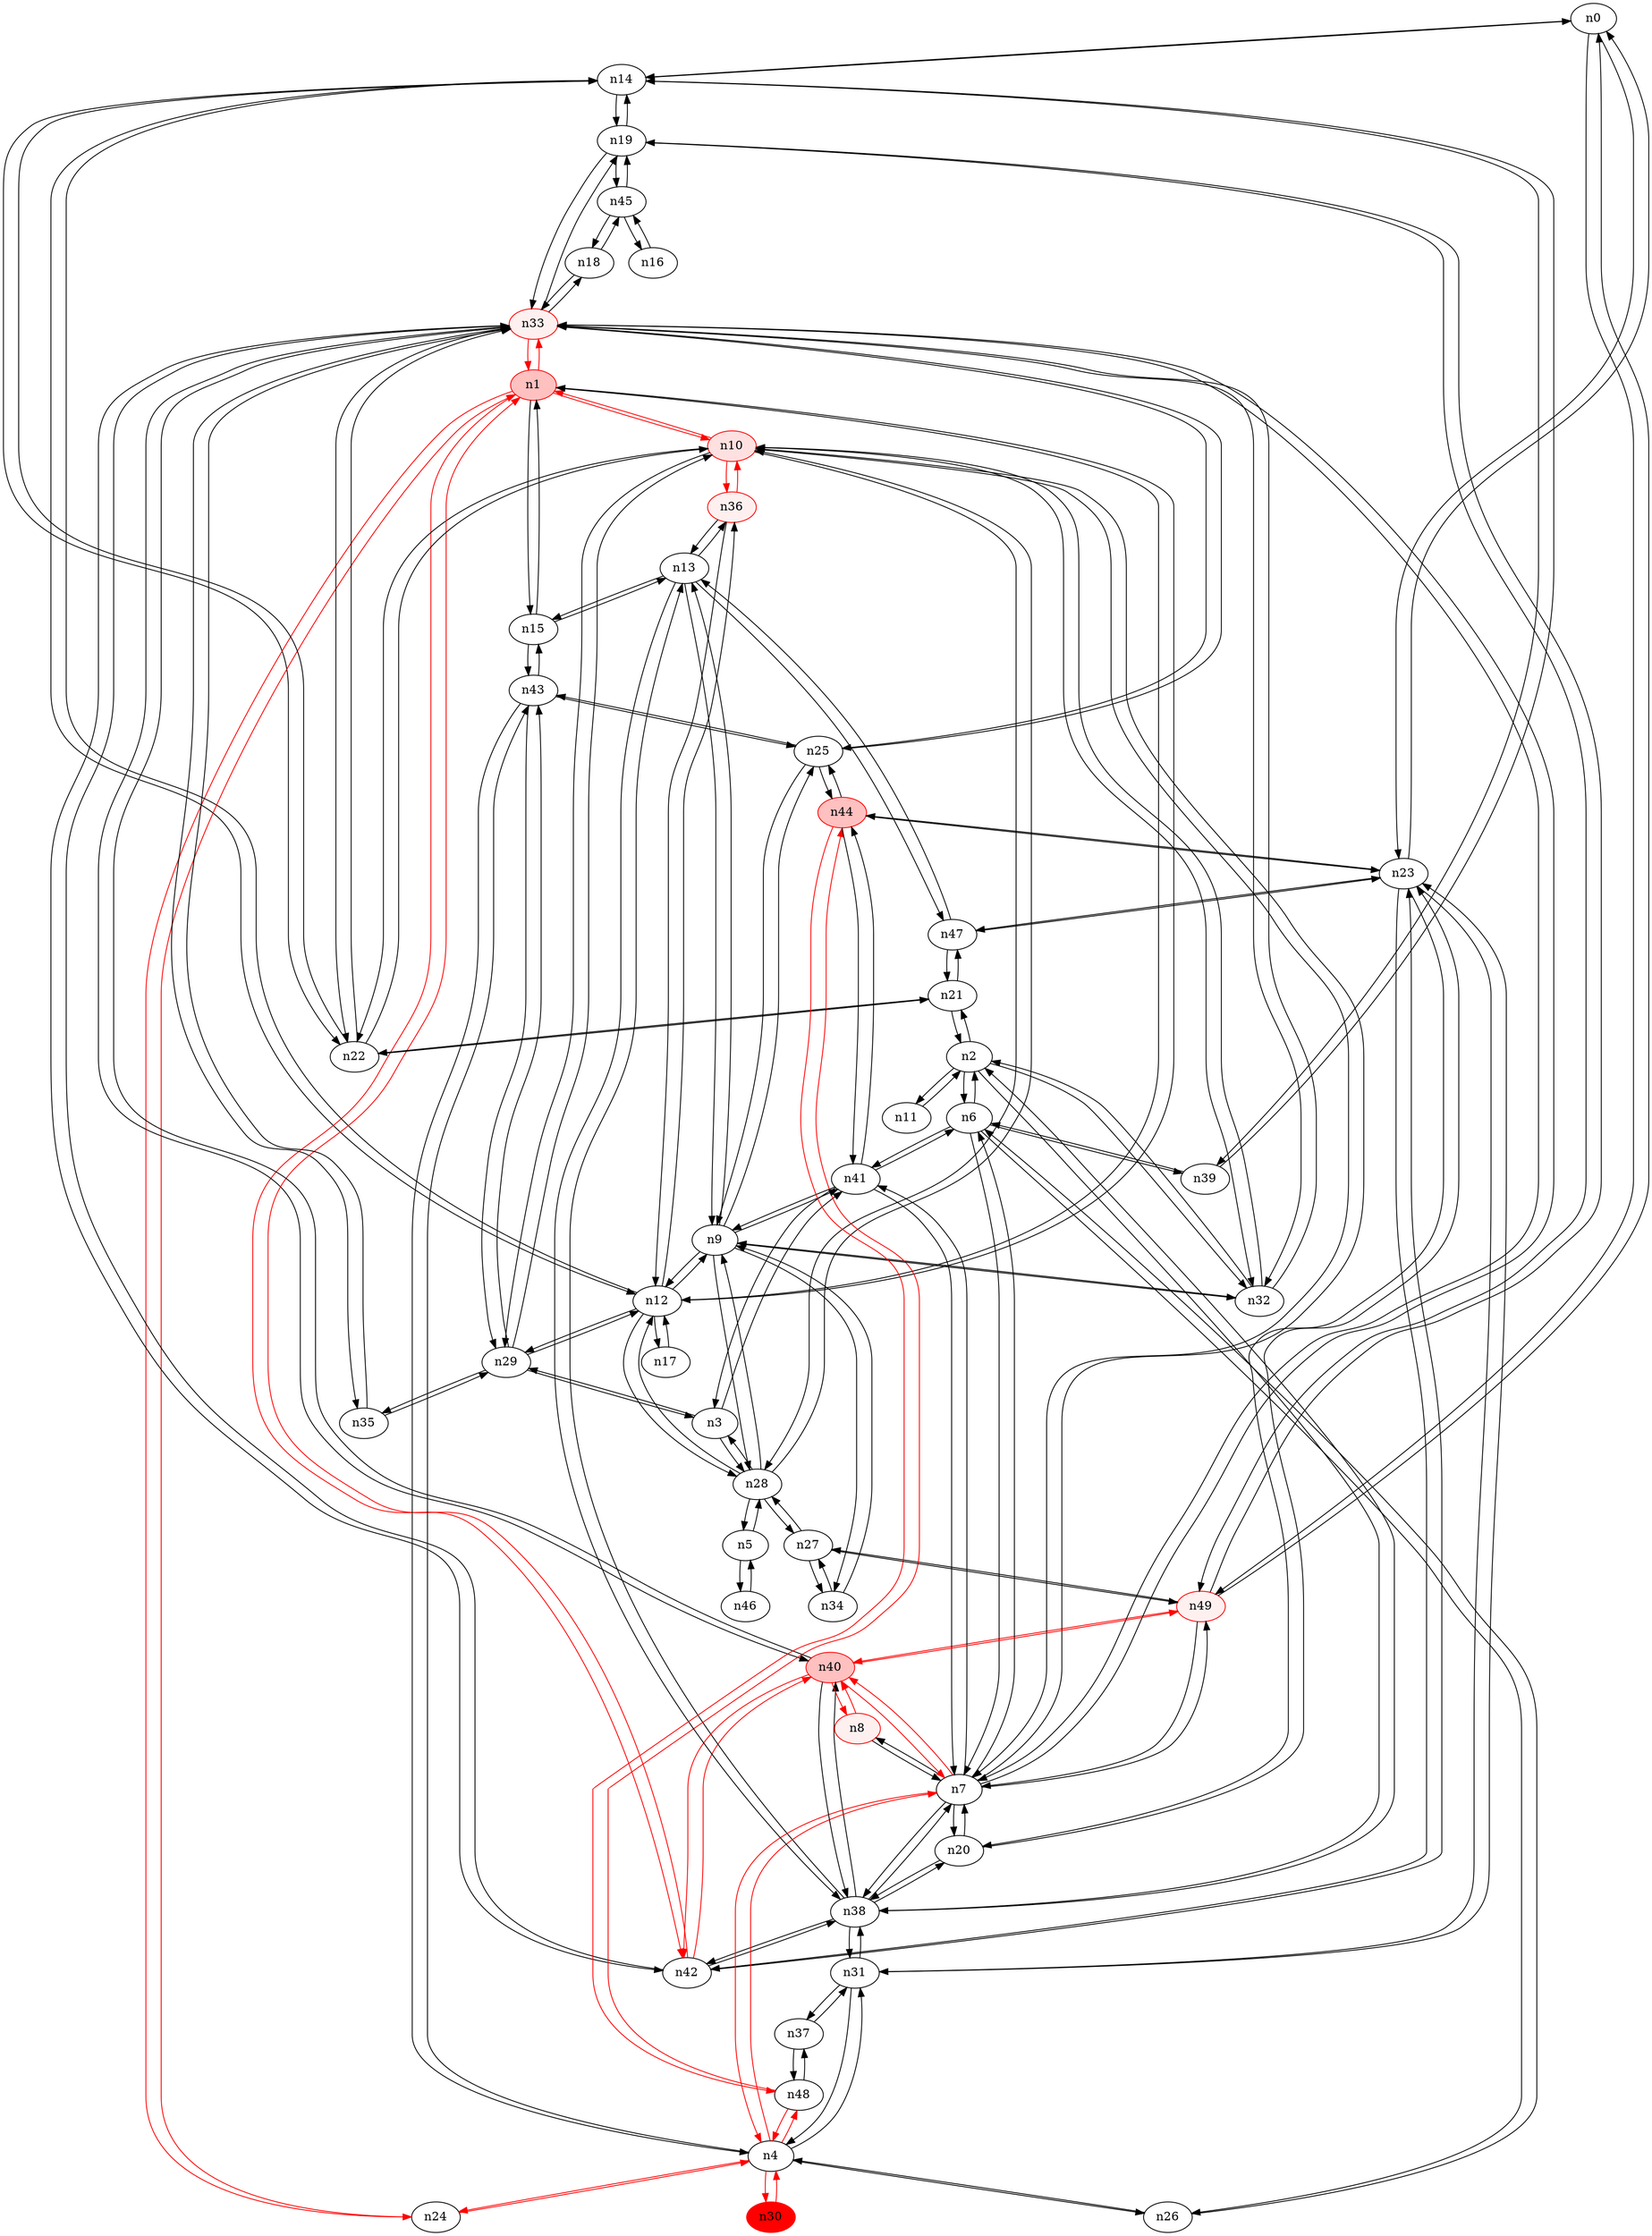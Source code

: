 strict digraph {
n0 [type=switch];
n14 [type=switch];
n23 [type=switch];
n49 [type=host, color="#FF0000", style=filled, fillcolor="#FFF0F0"];
n1 [type=switch, color="#FF0000", style=filled, fillcolor="#FFC0C0"];
n10 [type=switch, color="#FF0000", style=filled, fillcolor="#FFE0E0"];
n12 [type=switch];
n15 [type=switch];
n24 [type=switch];
n33 [type=host, color="#FF0000", style=filled, fillcolor="#FFF0F0"];
n42 [type=switch];
n2 [type=switch];
n6 [type=switch];
n11 [type=switch];
n21 [type=switch];
n32 [type=switch];
n38 [type=switch];
n3 [type=switch];
n28 [type=switch];
n29 [type=switch];
n41 [type=switch];
n4 [type=switch];
n7 [type=switch];
n26 [type=switch];
n30 [type=switch, color="#FF0000", style=filled, fillcolor="#FF0000"];
n31 [type=switch];
n43 [type=switch];
n48 [type=switch];
n5 [type=switch];
n46 [type=switch];
n39 [type=switch];
n8 [type=host, color="#FF0000", style=filled, fillcolor="#FFF0F0"];
n20 [type=switch];
n40 [type=host, color="#FF0000", style=filled, fillcolor="#FFC0C0"];
n9 [type=switch];
n13 [type=switch];
n25 [type=switch];
n34 [type=switch];
n22 [type=switch];
n36 [type=host, color="#FF0000", style=filled, fillcolor="#FFF0F0"];
n17 [type=switch];
n47 [type=switch];
n19 [type=switch];
n16 [type=switch];
n45 [type=switch];
n18 [type=switch];
n44 [type=host, color="#FF0000", style=filled, fillcolor="#FFC0C0"];
n27 [type=switch];
n35 [type=switch];
n37 [type=switch];
n0 -> n14 [src_port=0, dst_port=0];
n0 -> n23 [src_port=0, dst_port=0];
n0 -> n49 [src_port=0, dst_port=0];
n14 -> n0 [src_port=0, dst_port=0];
n14 -> n12 [src_port=0, dst_port=0];
n14 -> n39 [src_port=0, dst_port=0];
n14 -> n22 [src_port=0, dst_port=0];
n14 -> n19 [src_port=0, dst_port=0];
n23 -> n0 [src_port=0, dst_port=0];
n23 -> n42 [src_port=0, dst_port=0];
n23 -> n31 [src_port=0, dst_port=0];
n23 -> n20 [src_port=0, dst_port=0];
n23 -> n47 [src_port=0, dst_port=0];
n23 -> n44 [src_port=0, dst_port=0];
n49 -> n0 [src_port=0, dst_port=0];
n49 -> n7 [src_port=0, dst_port=0];
n49 -> n40 [src_port=0, dst_port=0, color="#FF0000"];
n49 -> n19 [src_port=0, dst_port=0];
n49 -> n27 [src_port=0, dst_port=0];
n1 -> n10 [src_port=0, dst_port=0, color="#FF0000"];
n1 -> n12 [src_port=0, dst_port=0];
n1 -> n15 [src_port=0, dst_port=0];
n1 -> n24 [src_port=0, dst_port=0, color="#FF0000"];
n1 -> n33 [src_port=0, dst_port=0, color="#FF0000"];
n1 -> n42 [src_port=0, dst_port=0, color="#FF0000"];
n10 -> n1 [src_port=0, dst_port=0, color="#FF0000"];
n10 -> n32 [src_port=0, dst_port=0];
n10 -> n28 [src_port=0, dst_port=0];
n10 -> n29 [src_port=0, dst_port=0];
n10 -> n7 [src_port=0, dst_port=0];
n10 -> n22 [src_port=0, dst_port=0];
n10 -> n36 [src_port=0, dst_port=0, color="#FF0000"];
n12 -> n14 [src_port=0, dst_port=0];
n12 -> n1 [src_port=0, dst_port=0];
n12 -> n28 [src_port=0, dst_port=0];
n12 -> n29 [src_port=0, dst_port=0];
n12 -> n9 [src_port=0, dst_port=0];
n12 -> n36 [src_port=0, dst_port=0];
n12 -> n17 [src_port=0, dst_port=0];
n15 -> n1 [src_port=0, dst_port=0];
n15 -> n43 [src_port=0, dst_port=0];
n15 -> n13 [src_port=0, dst_port=0];
n24 -> n1 [src_port=0, dst_port=0, color="#FF0000"];
n24 -> n4 [src_port=0, dst_port=0, color="#FF0000"];
n33 -> n1 [src_port=0, dst_port=0, color="#FF0000"];
n33 -> n42 [src_port=0, dst_port=0];
n33 -> n32 [src_port=0, dst_port=0];
n33 -> n7 [src_port=0, dst_port=0];
n33 -> n40 [src_port=0, dst_port=0];
n33 -> n25 [src_port=0, dst_port=0];
n33 -> n22 [src_port=0, dst_port=0];
n33 -> n19 [src_port=0, dst_port=0];
n33 -> n18 [src_port=0, dst_port=0];
n33 -> n35 [src_port=0, dst_port=0];
n42 -> n23 [src_port=0, dst_port=0];
n42 -> n1 [src_port=0, dst_port=0, color="#FF0000"];
n42 -> n33 [src_port=0, dst_port=0];
n42 -> n38 [src_port=0, dst_port=0];
n42 -> n40 [src_port=0, dst_port=0, color="#FF0000"];
n2 -> n6 [src_port=0, dst_port=0];
n2 -> n11 [src_port=0, dst_port=0];
n2 -> n21 [src_port=0, dst_port=0];
n2 -> n32 [src_port=0, dst_port=0];
n2 -> n38 [src_port=0, dst_port=0];
n6 -> n2 [src_port=0, dst_port=0];
n6 -> n41 [src_port=0, dst_port=0];
n6 -> n7 [src_port=0, dst_port=0];
n6 -> n26 [src_port=0, dst_port=0];
n6 -> n39 [src_port=0, dst_port=0];
n11 -> n2 [src_port=0, dst_port=0];
n21 -> n2 [src_port=0, dst_port=0];
n21 -> n22 [src_port=0, dst_port=0];
n21 -> n47 [src_port=0, dst_port=0];
n32 -> n10 [src_port=0, dst_port=0];
n32 -> n33 [src_port=0, dst_port=0];
n32 -> n2 [src_port=0, dst_port=0];
n32 -> n9 [src_port=0, dst_port=0];
n38 -> n42 [src_port=0, dst_port=0];
n38 -> n2 [src_port=0, dst_port=0];
n38 -> n7 [src_port=0, dst_port=0];
n38 -> n31 [src_port=0, dst_port=0];
n38 -> n20 [src_port=0, dst_port=0];
n38 -> n40 [src_port=0, dst_port=0];
n38 -> n13 [src_port=0, dst_port=0];
n3 -> n28 [src_port=0, dst_port=0];
n3 -> n29 [src_port=0, dst_port=0];
n3 -> n41 [src_port=0, dst_port=0];
n28 -> n10 [src_port=0, dst_port=0];
n28 -> n12 [src_port=0, dst_port=0];
n28 -> n3 [src_port=0, dst_port=0];
n28 -> n5 [src_port=0, dst_port=0];
n28 -> n9 [src_port=0, dst_port=0];
n28 -> n27 [src_port=0, dst_port=0];
n29 -> n10 [src_port=0, dst_port=0];
n29 -> n12 [src_port=0, dst_port=0];
n29 -> n3 [src_port=0, dst_port=0];
n29 -> n43 [src_port=0, dst_port=0];
n29 -> n35 [src_port=0, dst_port=0];
n41 -> n6 [src_port=0, dst_port=0];
n41 -> n3 [src_port=0, dst_port=0];
n41 -> n7 [src_port=0, dst_port=0];
n41 -> n9 [src_port=0, dst_port=0];
n41 -> n44 [src_port=0, dst_port=0];
n4 -> n24 [src_port=0, dst_port=0, color="#FF0000"];
n4 -> n7 [src_port=0, dst_port=0, color="#FF0000"];
n4 -> n26 [src_port=0, dst_port=0];
n4 -> n30 [src_port=0, dst_port=0, color="#FF0000"];
n4 -> n31 [src_port=0, dst_port=0];
n4 -> n43 [src_port=0, dst_port=0];
n4 -> n48 [src_port=0, dst_port=0, color="#FF0000"];
n7 -> n49 [src_port=0, dst_port=0];
n7 -> n10 [src_port=0, dst_port=0];
n7 -> n33 [src_port=0, dst_port=0];
n7 -> n6 [src_port=0, dst_port=0];
n7 -> n38 [src_port=0, dst_port=0];
n7 -> n41 [src_port=0, dst_port=0];
n7 -> n4 [src_port=0, dst_port=0, color="#FF0000"];
n7 -> n8 [src_port=0, dst_port=0];
n7 -> n20 [src_port=0, dst_port=0];
n7 -> n40 [src_port=0, dst_port=0, color="#FF0000"];
n26 -> n6 [src_port=0, dst_port=0];
n26 -> n4 [src_port=0, dst_port=0];
n30 -> n4 [src_port=0, dst_port=0, color="#FF0000"];
n31 -> n23 [src_port=0, dst_port=0];
n31 -> n38 [src_port=0, dst_port=0];
n31 -> n4 [src_port=0, dst_port=0];
n31 -> n37 [src_port=0, dst_port=0];
n43 -> n15 [src_port=0, dst_port=0];
n43 -> n29 [src_port=0, dst_port=0];
n43 -> n4 [src_port=0, dst_port=0];
n43 -> n25 [src_port=0, dst_port=0];
n48 -> n4 [src_port=0, dst_port=0, color="#FF0000"];
n48 -> n44 [src_port=0, dst_port=0, color="#FF0000"];
n48 -> n37 [src_port=0, dst_port=0];
n5 -> n28 [src_port=0, dst_port=0];
n5 -> n46 [src_port=0, dst_port=0];
n46 -> n5 [src_port=0, dst_port=0];
n39 -> n14 [src_port=0, dst_port=0];
n39 -> n6 [src_port=0, dst_port=0];
n8 -> n7 [src_port=0, dst_port=0];
n8 -> n40 [src_port=0, dst_port=0, color="#FF0000"];
n20 -> n23 [src_port=0, dst_port=0];
n20 -> n38 [src_port=0, dst_port=0];
n20 -> n7 [src_port=0, dst_port=0];
n40 -> n49 [src_port=0, dst_port=0, color="#FF0000"];
n40 -> n33 [src_port=0, dst_port=0];
n40 -> n42 [src_port=0, dst_port=0, color="#FF0000"];
n40 -> n38 [src_port=0, dst_port=0];
n40 -> n7 [src_port=0, dst_port=0, color="#FF0000"];
n40 -> n8 [src_port=0, dst_port=0, color="#FF0000"];
n9 -> n12 [src_port=0, dst_port=0];
n9 -> n32 [src_port=0, dst_port=0];
n9 -> n28 [src_port=0, dst_port=0];
n9 -> n41 [src_port=0, dst_port=0];
n9 -> n13 [src_port=0, dst_port=0];
n9 -> n25 [src_port=0, dst_port=0];
n9 -> n34 [src_port=0, dst_port=0];
n13 -> n15 [src_port=0, dst_port=0];
n13 -> n38 [src_port=0, dst_port=0];
n13 -> n9 [src_port=0, dst_port=0];
n13 -> n36 [src_port=0, dst_port=0];
n13 -> n47 [src_port=0, dst_port=0];
n25 -> n33 [src_port=0, dst_port=0];
n25 -> n43 [src_port=0, dst_port=0];
n25 -> n9 [src_port=0, dst_port=0];
n25 -> n44 [src_port=0, dst_port=0];
n34 -> n9 [src_port=0, dst_port=0];
n34 -> n27 [src_port=0, dst_port=0];
n22 -> n14 [src_port=0, dst_port=0];
n22 -> n10 [src_port=0, dst_port=0];
n22 -> n33 [src_port=0, dst_port=0];
n22 -> n21 [src_port=0, dst_port=0];
n36 -> n10 [src_port=0, dst_port=0, color="#FF0000"];
n36 -> n12 [src_port=0, dst_port=0];
n36 -> n13 [src_port=0, dst_port=0];
n17 -> n12 [src_port=0, dst_port=0];
n47 -> n23 [src_port=0, dst_port=0];
n47 -> n21 [src_port=0, dst_port=0];
n47 -> n13 [src_port=0, dst_port=0];
n19 -> n14 [src_port=0, dst_port=0];
n19 -> n49 [src_port=0, dst_port=0];
n19 -> n33 [src_port=0, dst_port=0];
n19 -> n45 [src_port=0, dst_port=0];
n16 -> n45 [src_port=0, dst_port=0];
n45 -> n19 [src_port=0, dst_port=0];
n45 -> n16 [src_port=0, dst_port=0];
n45 -> n18 [src_port=0, dst_port=0];
n18 -> n33 [src_port=0, dst_port=0];
n18 -> n45 [src_port=0, dst_port=0];
n44 -> n23 [src_port=0, dst_port=0];
n44 -> n41 [src_port=0, dst_port=0];
n44 -> n48 [src_port=0, dst_port=0, color="#FF0000"];
n44 -> n25 [src_port=0, dst_port=0];
n27 -> n49 [src_port=0, dst_port=0];
n27 -> n28 [src_port=0, dst_port=0];
n27 -> n34 [src_port=0, dst_port=0];
n35 -> n33 [src_port=0, dst_port=0];
n35 -> n29 [src_port=0, dst_port=0];
n37 -> n31 [src_port=0, dst_port=0];
n37 -> n48 [src_port=0, dst_port=0];
}
